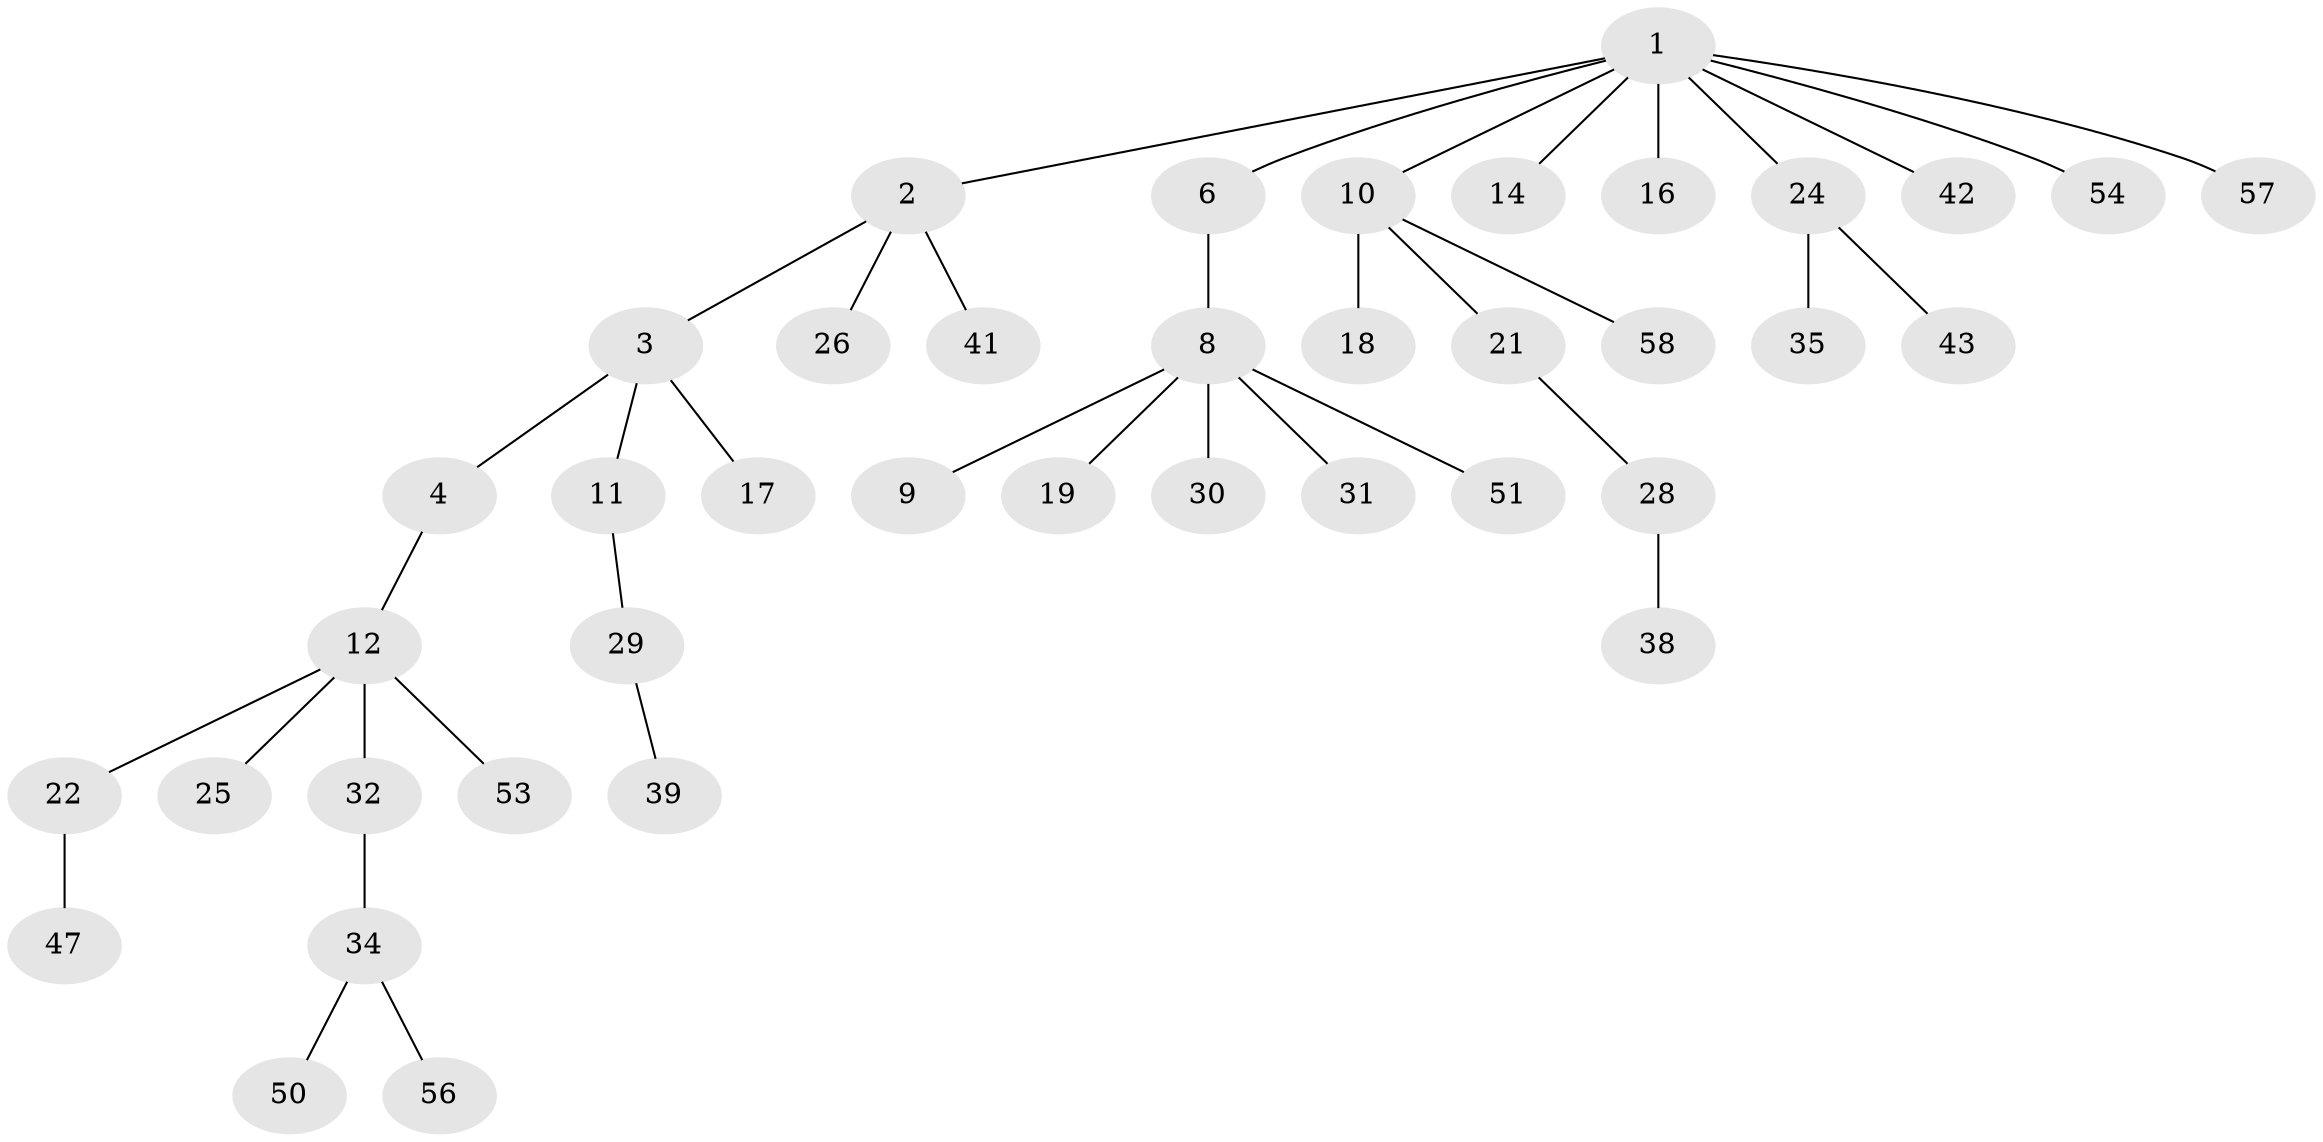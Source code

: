 // original degree distribution, {6: 0.03333333333333333, 4: 0.05, 5: 0.05, 3: 0.1, 1: 0.5166666666666667, 2: 0.25}
// Generated by graph-tools (version 1.1) at 2025/42/03/06/25 10:42:06]
// undirected, 40 vertices, 39 edges
graph export_dot {
graph [start="1"]
  node [color=gray90,style=filled];
  1 [super="+7"];
  2 [super="+15"];
  3 [super="+5"];
  4 [super="+49"];
  6;
  8 [super="+20"];
  9 [super="+48"];
  10 [super="+13"];
  11;
  12 [super="+23"];
  14 [super="+37"];
  16 [super="+33"];
  17;
  18 [super="+46"];
  19;
  21 [super="+60"];
  22 [super="+44"];
  24 [super="+27"];
  25;
  26;
  28 [super="+40"];
  29 [super="+36"];
  30;
  31;
  32;
  34 [super="+55"];
  35 [super="+45"];
  38;
  39;
  41 [super="+52"];
  42;
  43;
  47;
  50;
  51;
  53;
  54;
  56 [super="+59"];
  57;
  58;
  1 -- 2;
  1 -- 6;
  1 -- 10;
  1 -- 24;
  1 -- 57;
  1 -- 16;
  1 -- 54;
  1 -- 42;
  1 -- 14;
  2 -- 3;
  2 -- 26;
  2 -- 41;
  3 -- 4;
  3 -- 11;
  3 -- 17;
  4 -- 12;
  6 -- 8;
  8 -- 9;
  8 -- 19;
  8 -- 30;
  8 -- 51;
  8 -- 31;
  10 -- 18;
  10 -- 21;
  10 -- 58;
  11 -- 29;
  12 -- 22;
  12 -- 25;
  12 -- 53;
  12 -- 32;
  21 -- 28;
  22 -- 47;
  24 -- 35;
  24 -- 43;
  28 -- 38;
  29 -- 39;
  32 -- 34;
  34 -- 50;
  34 -- 56;
}
